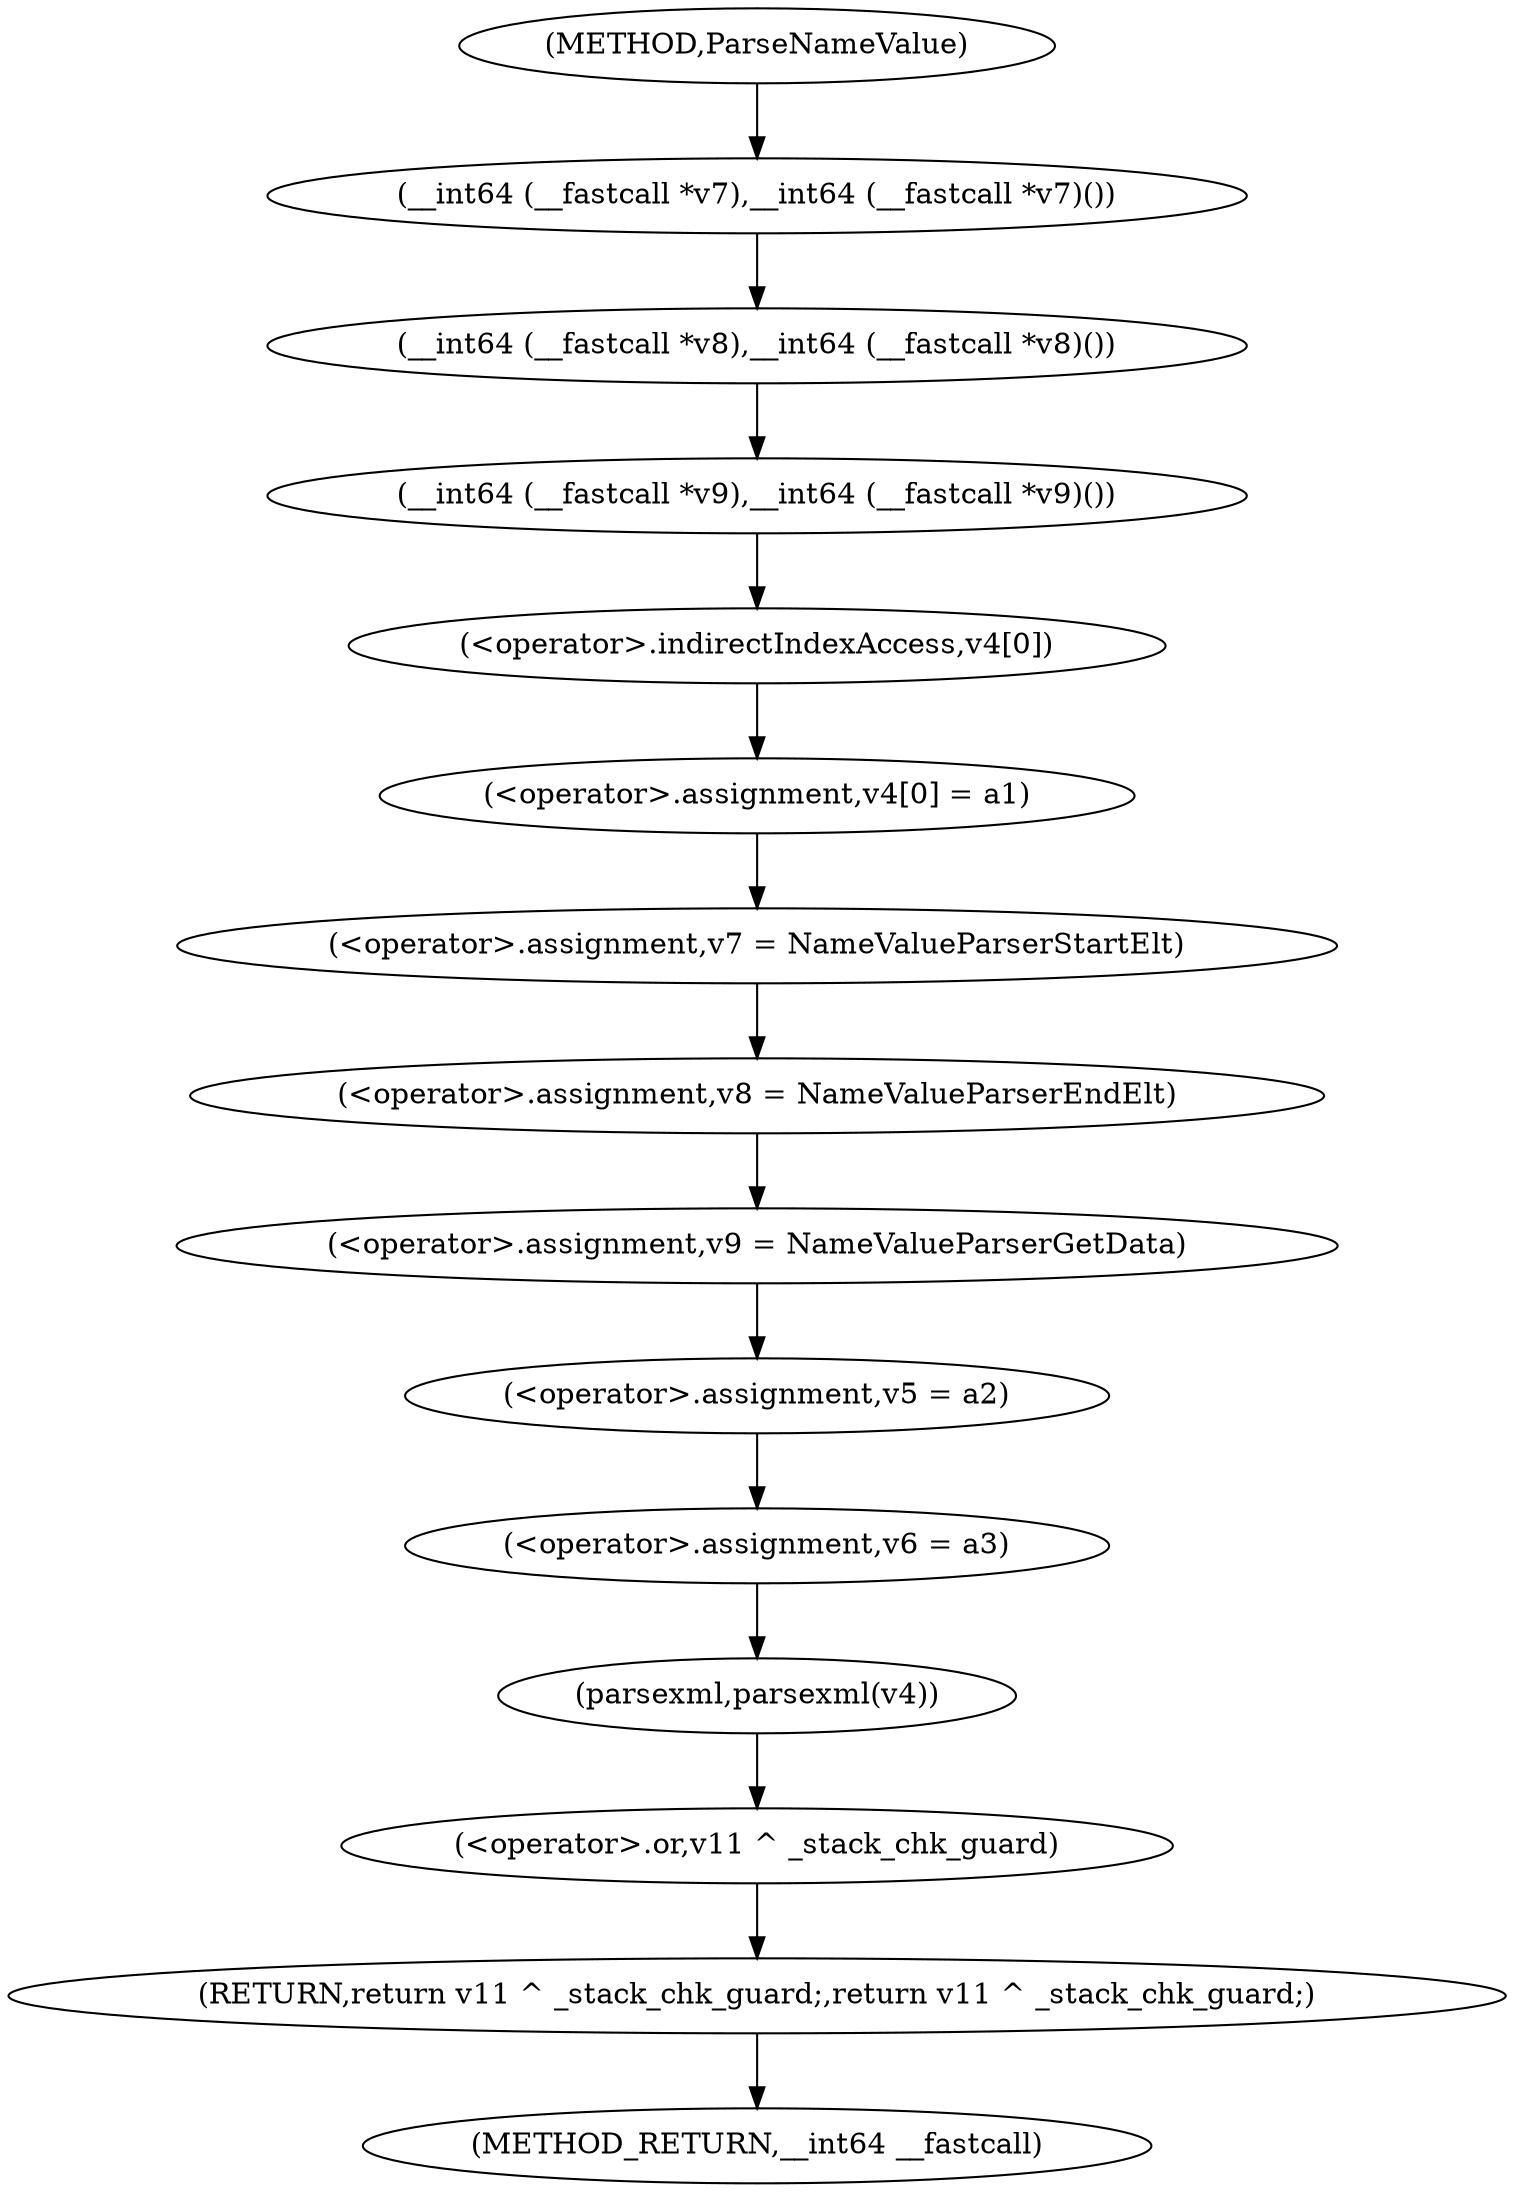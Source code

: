digraph ParseNameValue {  
"1000117" [label = "(__int64 (__fastcall *v7),__int64 (__fastcall *v7)())" ]
"1000118" [label = "(__int64 (__fastcall *v8),__int64 (__fastcall *v8)())" ]
"1000119" [label = "(__int64 (__fastcall *v9),__int64 (__fastcall *v9)())" ]
"1000124" [label = "(<operator>.assignment,v4[0] = a1)" ]
"1000125" [label = "(<operator>.indirectIndexAccess,v4[0])" ]
"1000129" [label = "(<operator>.assignment,v7 = NameValueParserStartElt)" ]
"1000132" [label = "(<operator>.assignment,v8 = NameValueParserEndElt)" ]
"1000137" [label = "(<operator>.assignment,v9 = NameValueParserGetData)" ]
"1000149" [label = "(<operator>.assignment,v5 = a2)" ]
"1000152" [label = "(<operator>.assignment,v6 = a3)" ]
"1000156" [label = "(parsexml,parsexml(v4))" ]
"1000158" [label = "(RETURN,return v11 ^ _stack_chk_guard;,return v11 ^ _stack_chk_guard;)" ]
"1000159" [label = "(<operator>.or,v11 ^ _stack_chk_guard)" ]
"1000109" [label = "(METHOD,ParseNameValue)" ]
"1000162" [label = "(METHOD_RETURN,__int64 __fastcall)" ]
  "1000117" -> "1000118" 
  "1000118" -> "1000119" 
  "1000119" -> "1000125" 
  "1000124" -> "1000129" 
  "1000125" -> "1000124" 
  "1000129" -> "1000132" 
  "1000132" -> "1000137" 
  "1000137" -> "1000149" 
  "1000149" -> "1000152" 
  "1000152" -> "1000156" 
  "1000156" -> "1000159" 
  "1000158" -> "1000162" 
  "1000159" -> "1000158" 
  "1000109" -> "1000117" 
}
